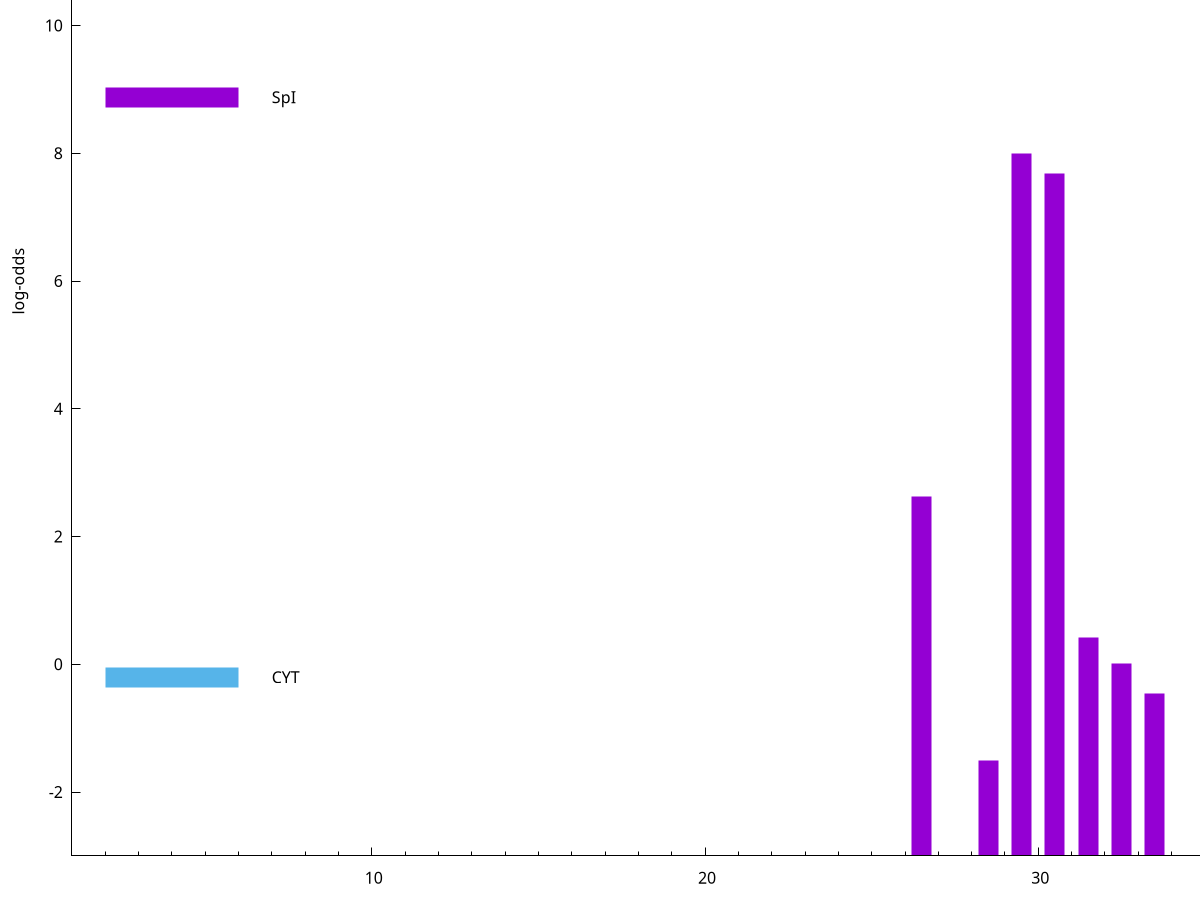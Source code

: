 set title "LipoP predictions for SRR3467249.gff"
set size 2., 1.4
set xrange [1:70] 
set mxtics 10
set yrange [-3:15]
set y2range [0:18]
set ylabel "log-odds"
set term postscript eps color solid "Helvetica" 30
set output "SRR3467249.gff156.eps"
set arrow from 2,13.1922 to 6,13.1922 nohead lt 4 lw 20
set label "TMH" at 7,13.1922
set arrow from 2,8.87887 to 6,8.87887 nohead lt 1 lw 20
set label "SpI" at 7,8.87887
set arrow from 2,-0.200913 to 6,-0.200913 nohead lt 3 lw 20
set label "CYT" at 7,-0.200913
set arrow from 2,13.1922 to 6,13.1922 nohead lt 4 lw 20
set label "TMH" at 7,13.1922
# NOTE: The scores below are the log-odds scores with the threshold
# NOTE: subtracted (a hack to make gnuplot make the histogram all
# NOTE: look nice).
plot "-" axes x1y2 title "" with impulses lt 1 lw 20
29.500000 10.999810
30.500000 10.680000
26.500000 5.627570
31.500000 3.421209
32.500000 3.007813
33.500000 2.540666
28.500000 1.487400
e
exit
